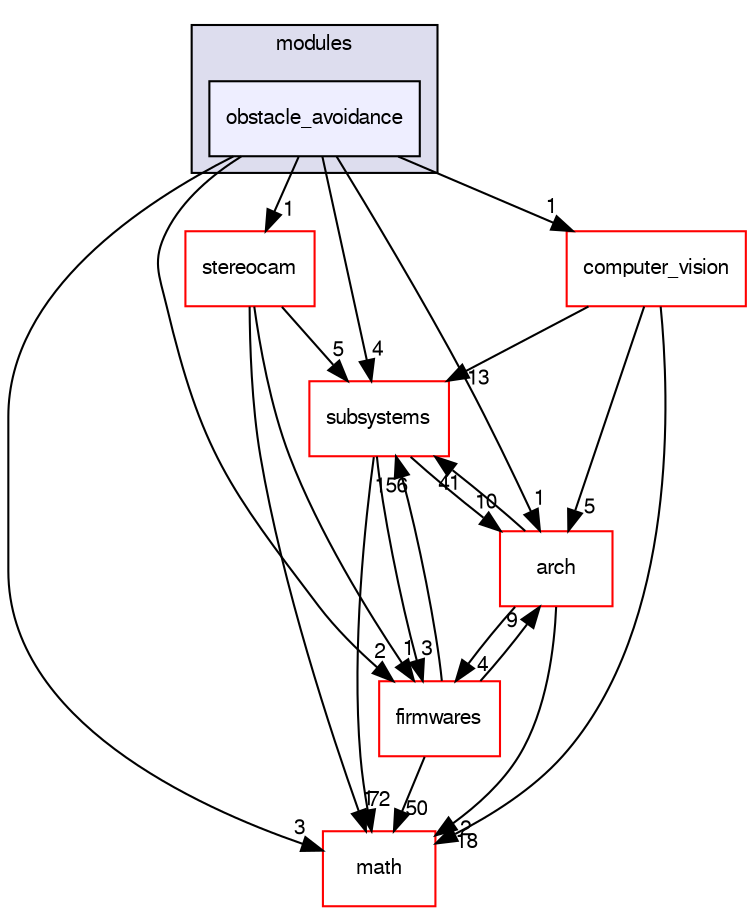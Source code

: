 digraph "sw/airborne/modules/obstacle_avoidance" {
  compound=true
  node [ fontsize="10", fontname="FreeSans"];
  edge [ labelfontsize="10", labelfontname="FreeSans"];
  subgraph clusterdir_c2abcdd6ccb39c3582929c0e3f5651c2 {
    graph [ bgcolor="#ddddee", pencolor="black", label="modules" fontname="FreeSans", fontsize="10", URL="dir_c2abcdd6ccb39c3582929c0e3f5651c2.html"]
  dir_e1bb5e76ffaaafe6f13f5c4932daceba [shape=box, label="obstacle_avoidance", style="filled", fillcolor="#eeeeff", pencolor="black", URL="dir_e1bb5e76ffaaafe6f13f5c4932daceba.html"];
  }
  dir_12d6ec7aac5a4a9b8cee17e35022d7c7 [shape=box label="subsystems" fillcolor="white" style="filled" color="red" URL="dir_12d6ec7aac5a4a9b8cee17e35022d7c7.html"];
  dir_3df9ff4d3eb13d31d58a513ba3c4e4bb [shape=box label="stereocam" fillcolor="white" style="filled" color="red" URL="dir_3df9ff4d3eb13d31d58a513ba3c4e4bb.html"];
  dir_304e79c9f5d09ea65a2f55aafb6a6b9d [shape=box label="computer_vision" fillcolor="white" style="filled" color="red" URL="dir_304e79c9f5d09ea65a2f55aafb6a6b9d.html"];
  dir_fc6475eb39ea0144fb6697b809fd11a9 [shape=box label="arch" fillcolor="white" style="filled" color="red" URL="dir_fc6475eb39ea0144fb6697b809fd11a9.html"];
  dir_e7d2494544042a787a6ee70a779a5e07 [shape=box label="firmwares" fillcolor="white" style="filled" color="red" URL="dir_e7d2494544042a787a6ee70a779a5e07.html"];
  dir_29343b6f5fcd4b75a5dfbb985ff56864 [shape=box label="math" fillcolor="white" style="filled" color="red" URL="dir_29343b6f5fcd4b75a5dfbb985ff56864.html"];
  dir_12d6ec7aac5a4a9b8cee17e35022d7c7->dir_fc6475eb39ea0144fb6697b809fd11a9 [headlabel="10", labeldistance=1.5 headhref="dir_000051_000002.html"];
  dir_12d6ec7aac5a4a9b8cee17e35022d7c7->dir_e7d2494544042a787a6ee70a779a5e07 [headlabel="3", labeldistance=1.5 headhref="dir_000051_000105.html"];
  dir_12d6ec7aac5a4a9b8cee17e35022d7c7->dir_29343b6f5fcd4b75a5dfbb985ff56864 [headlabel="72", labeldistance=1.5 headhref="dir_000051_000118.html"];
  dir_3df9ff4d3eb13d31d58a513ba3c4e4bb->dir_12d6ec7aac5a4a9b8cee17e35022d7c7 [headlabel="5", labeldistance=1.5 headhref="dir_000211_000051.html"];
  dir_3df9ff4d3eb13d31d58a513ba3c4e4bb->dir_e7d2494544042a787a6ee70a779a5e07 [headlabel="1", labeldistance=1.5 headhref="dir_000211_000105.html"];
  dir_3df9ff4d3eb13d31d58a513ba3c4e4bb->dir_29343b6f5fcd4b75a5dfbb985ff56864 [headlabel="1", labeldistance=1.5 headhref="dir_000211_000118.html"];
  dir_e1bb5e76ffaaafe6f13f5c4932daceba->dir_12d6ec7aac5a4a9b8cee17e35022d7c7 [headlabel="4", labeldistance=1.5 headhref="dir_000193_000051.html"];
  dir_e1bb5e76ffaaafe6f13f5c4932daceba->dir_3df9ff4d3eb13d31d58a513ba3c4e4bb [headlabel="1", labeldistance=1.5 headhref="dir_000193_000211.html"];
  dir_e1bb5e76ffaaafe6f13f5c4932daceba->dir_304e79c9f5d09ea65a2f55aafb6a6b9d [headlabel="1", labeldistance=1.5 headhref="dir_000193_000134.html"];
  dir_e1bb5e76ffaaafe6f13f5c4932daceba->dir_fc6475eb39ea0144fb6697b809fd11a9 [headlabel="1", labeldistance=1.5 headhref="dir_000193_000002.html"];
  dir_e1bb5e76ffaaafe6f13f5c4932daceba->dir_e7d2494544042a787a6ee70a779a5e07 [headlabel="2", labeldistance=1.5 headhref="dir_000193_000105.html"];
  dir_e1bb5e76ffaaafe6f13f5c4932daceba->dir_29343b6f5fcd4b75a5dfbb985ff56864 [headlabel="3", labeldistance=1.5 headhref="dir_000193_000118.html"];
  dir_304e79c9f5d09ea65a2f55aafb6a6b9d->dir_12d6ec7aac5a4a9b8cee17e35022d7c7 [headlabel="13", labeldistance=1.5 headhref="dir_000134_000051.html"];
  dir_304e79c9f5d09ea65a2f55aafb6a6b9d->dir_fc6475eb39ea0144fb6697b809fd11a9 [headlabel="5", labeldistance=1.5 headhref="dir_000134_000002.html"];
  dir_304e79c9f5d09ea65a2f55aafb6a6b9d->dir_29343b6f5fcd4b75a5dfbb985ff56864 [headlabel="18", labeldistance=1.5 headhref="dir_000134_000118.html"];
  dir_fc6475eb39ea0144fb6697b809fd11a9->dir_12d6ec7aac5a4a9b8cee17e35022d7c7 [headlabel="41", labeldistance=1.5 headhref="dir_000002_000051.html"];
  dir_fc6475eb39ea0144fb6697b809fd11a9->dir_e7d2494544042a787a6ee70a779a5e07 [headlabel="4", labeldistance=1.5 headhref="dir_000002_000105.html"];
  dir_fc6475eb39ea0144fb6697b809fd11a9->dir_29343b6f5fcd4b75a5dfbb985ff56864 [headlabel="2", labeldistance=1.5 headhref="dir_000002_000118.html"];
  dir_e7d2494544042a787a6ee70a779a5e07->dir_12d6ec7aac5a4a9b8cee17e35022d7c7 [headlabel="156", labeldistance=1.5 headhref="dir_000105_000051.html"];
  dir_e7d2494544042a787a6ee70a779a5e07->dir_fc6475eb39ea0144fb6697b809fd11a9 [headlabel="9", labeldistance=1.5 headhref="dir_000105_000002.html"];
  dir_e7d2494544042a787a6ee70a779a5e07->dir_29343b6f5fcd4b75a5dfbb985ff56864 [headlabel="50", labeldistance=1.5 headhref="dir_000105_000118.html"];
}
